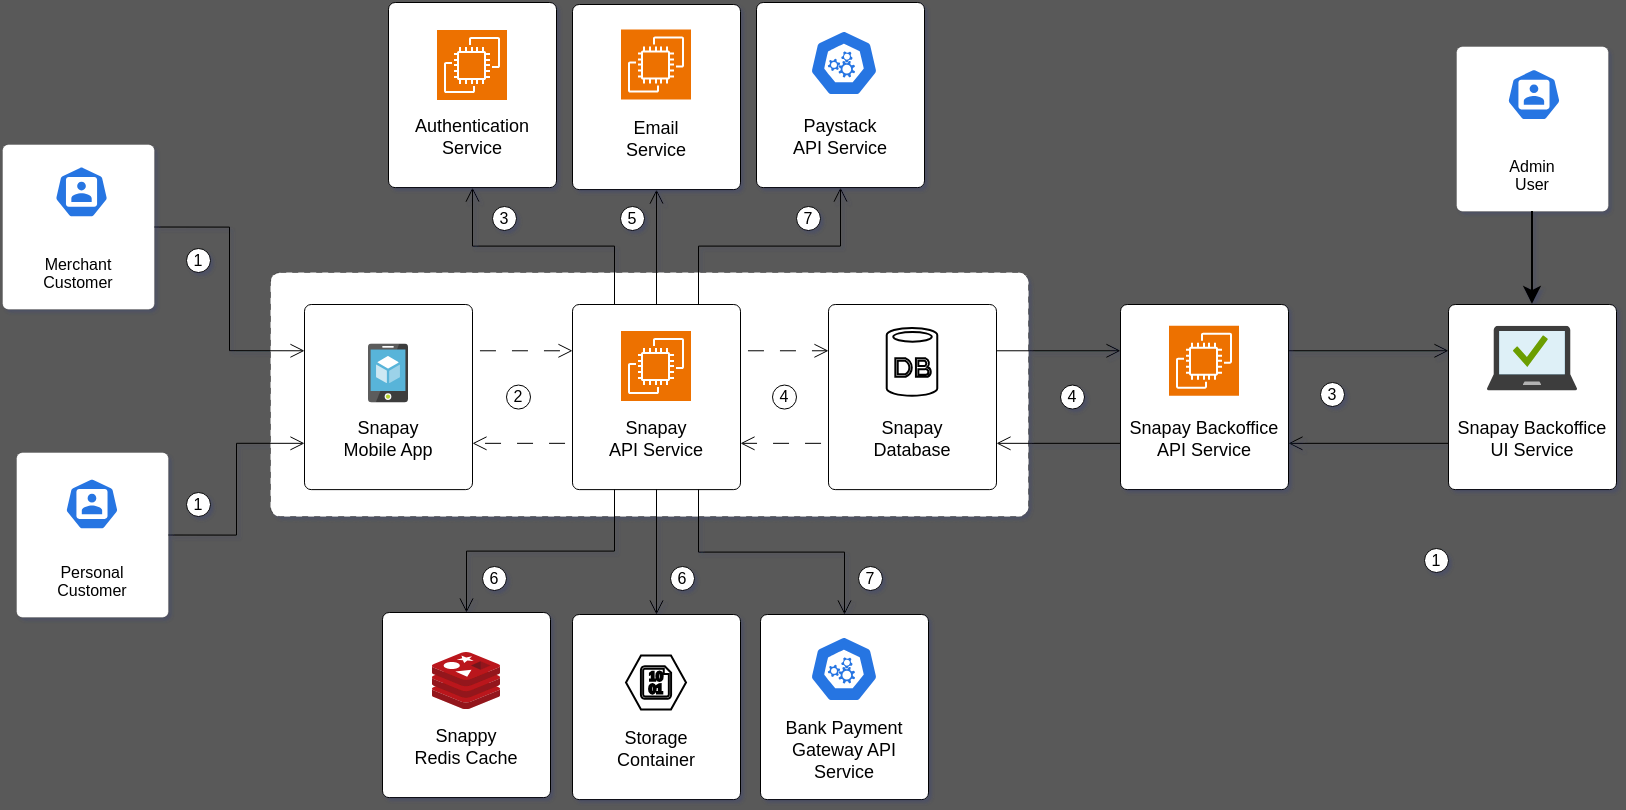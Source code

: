 <mxfile version="24.2.5" type="device">
  <diagram name="Page-1" id="y63bMe_YJlejWHdC6VuL">
    <mxGraphModel dx="787" dy="482" grid="0" gridSize="10" guides="1" tooltips="1" connect="1" arrows="1" fold="1" page="1" pageScale="1" pageWidth="1169" pageHeight="827" background="#595959" math="0" shadow="1">
      <root>
        <mxCell id="0" />
        <mxCell id="1" parent="0" />
        <mxCell id="48cEqnXPvh0Omz0v4jSy-29" value="" style="rounded=1;whiteSpace=wrap;html=1;strokeWidth=0.2;arcSize=4;dashed=1;fixDash=1;portConstraintRotation=0;allowArrows=1;container=0;collapsible=0;rotatable=1;treeFolding=0;treeMoving=0;enumerate=0;" parent="1" vertex="1">
          <mxGeometry x="422" y="259" width="379" height="122" as="geometry" />
        </mxCell>
        <mxCell id="48cEqnXPvh0Omz0v4jSy-4" value="" style="group;fillStyle=solid;" parent="1" vertex="1" connectable="0">
          <mxGeometry x="288" y="195" width="75.98" height="82.5" as="geometry" />
        </mxCell>
        <mxCell id="48cEqnXPvh0Omz0v4jSy-2" value="&lt;br&gt;&lt;br&gt;&lt;br&gt;&lt;br&gt;&lt;br&gt;Merchant&lt;br&gt;Customer" style="rounded=1;whiteSpace=wrap;html=1;fontSize=8;strokeWidth=0.1;imageWidth=24;arcSize=4;shadow=0;glass=0;" parent="48cEqnXPvh0Omz0v4jSy-4" vertex="1">
          <mxGeometry width="75.98" height="82.5" as="geometry" />
        </mxCell>
        <mxCell id="xJpj-T-V7SrNM7Lm3HIL-23" value="" style="aspect=fixed;sketch=0;html=1;dashed=0;whitespace=wrap;fillColor=#2875E2;strokeColor=#ffffff;points=[[0.005,0.63,0],[0.1,0.2,0],[0.9,0.2,0],[0.5,0,0],[0.995,0.63,0],[0.72,0.99,0],[0.5,1,0],[0.28,0.99,0]];shape=mxgraph.kubernetes.icon2;prIcon=user;hachureGap=4;jiggle=2;curveFitting=1;fontFamily=Architects Daughter;fontSource=https%3A%2F%2Ffonts.googleapis.com%2Fcss%3Ffamily%3DArchitects%2BDaughter;" vertex="1" parent="48cEqnXPvh0Omz0v4jSy-4">
          <mxGeometry x="26.26" y="11" width="27" height="25.92" as="geometry" />
        </mxCell>
        <mxCell id="48cEqnXPvh0Omz0v4jSy-7" value="" style="group;" parent="1" vertex="1" connectable="0">
          <mxGeometry x="295" y="349" width="75.98" height="82.5" as="geometry" />
        </mxCell>
        <mxCell id="48cEqnXPvh0Omz0v4jSy-5" value="&lt;br&gt;&lt;br&gt;&lt;br&gt;&lt;br&gt;&lt;br&gt;Personal&lt;br&gt;Customer" style="rounded=1;whiteSpace=wrap;html=1;fontSize=8;strokeWidth=0.1;imageWidth=24;arcSize=4;" parent="48cEqnXPvh0Omz0v4jSy-7" vertex="1">
          <mxGeometry width="75.98" height="82.5" as="geometry" />
        </mxCell>
        <mxCell id="xJpj-T-V7SrNM7Lm3HIL-24" value="" style="aspect=fixed;sketch=0;html=1;dashed=0;whitespace=wrap;fillColor=#2875E2;strokeColor=#ffffff;points=[[0.005,0.63,0],[0.1,0.2,0],[0.9,0.2,0],[0.5,0,0],[0.995,0.63,0],[0.72,0.99,0],[0.5,1,0],[0.28,0.99,0]];shape=mxgraph.kubernetes.icon2;prIcon=user;hachureGap=4;jiggle=2;curveFitting=1;fontFamily=Architects Daughter;fontSource=https%3A%2F%2Ffonts.googleapis.com%2Fcss%3Ffamily%3DArchitects%2BDaughter;" vertex="1" parent="48cEqnXPvh0Omz0v4jSy-7">
          <mxGeometry x="24.49" y="13.04" width="27" height="25.92" as="geometry" />
        </mxCell>
        <mxCell id="48cEqnXPvh0Omz0v4jSy-11" value="" style="group;" parent="1" vertex="1" connectable="0">
          <mxGeometry x="665" y="124" width="84" height="92.56" as="geometry" />
        </mxCell>
        <mxCell id="48cEqnXPvh0Omz0v4jSy-12" value="&lt;br style=&quot;font-size: 9px;&quot;&gt;&lt;br style=&quot;font-size: 9px;&quot;&gt;&lt;br style=&quot;font-size: 9px;&quot;&gt;&lt;br&gt;Paystack&lt;br&gt;API Service" style="rounded=1;whiteSpace=wrap;html=1;fontSize=9;strokeWidth=0.5;glass=0;arcSize=4;" parent="48cEqnXPvh0Omz0v4jSy-11" vertex="1">
          <mxGeometry width="84" height="92.56" as="geometry" />
        </mxCell>
        <mxCell id="xJpj-T-V7SrNM7Lm3HIL-19" value="" style="aspect=fixed;sketch=0;html=1;dashed=0;whitespace=wrap;fillColor=#2875E2;strokeColor=#ffffff;points=[[0.005,0.63,0],[0.1,0.2,0],[0.9,0.2,0],[0.5,0,0],[0.995,0.63,0],[0.72,0.99,0],[0.5,1,0],[0.28,0.99,0]];shape=mxgraph.kubernetes.icon2;prIcon=api;hachureGap=4;jiggle=2;curveFitting=1;fontFamily=Architects Daughter;fontSource=https%3A%2F%2Ffonts.googleapis.com%2Fcss%3Ffamily%3DArchitects%2BDaughter;" vertex="1" parent="48cEqnXPvh0Omz0v4jSy-11">
          <mxGeometry x="26.81" y="14" width="34.37" height="33" as="geometry" />
        </mxCell>
        <mxCell id="48cEqnXPvh0Omz0v4jSy-14" value="" style="group;" parent="1" vertex="1" connectable="0">
          <mxGeometry x="667" y="430" width="84" height="92.56" as="geometry" />
        </mxCell>
        <mxCell id="48cEqnXPvh0Omz0v4jSy-15" value="&lt;br style=&quot;font-size: 9px;&quot;&gt;&lt;br style=&quot;font-size: 9px;&quot;&gt;&lt;br style=&quot;font-size: 9px;&quot;&gt;&lt;br&gt;Bank Payment&lt;br&gt;Gateway API Service" style="rounded=1;whiteSpace=wrap;html=1;fontSize=9;strokeWidth=0.5;glass=0;arcSize=4;" parent="48cEqnXPvh0Omz0v4jSy-14" vertex="1">
          <mxGeometry width="84" height="92.56" as="geometry" />
        </mxCell>
        <mxCell id="xJpj-T-V7SrNM7Lm3HIL-17" value="" style="aspect=fixed;sketch=0;html=1;dashed=0;whitespace=wrap;fillColor=#2875E2;strokeColor=#ffffff;points=[[0.005,0.63,0],[0.1,0.2,0],[0.9,0.2,0],[0.5,0,0],[0.995,0.63,0],[0.72,0.99,0],[0.5,1,0],[0.28,0.99,0]];shape=mxgraph.kubernetes.icon2;prIcon=api;hachureGap=4;jiggle=2;curveFitting=1;fontFamily=Architects Daughter;fontSource=https%3A%2F%2Ffonts.googleapis.com%2Fcss%3Ffamily%3DArchitects%2BDaughter;" vertex="1" parent="48cEqnXPvh0Omz0v4jSy-14">
          <mxGeometry x="24.81" y="11" width="34.37" height="33" as="geometry" />
        </mxCell>
        <mxCell id="48cEqnXPvh0Omz0v4jSy-18" value="" style="group;" parent="1" vertex="1" connectable="0">
          <mxGeometry x="573" y="275" width="84" height="92.56" as="geometry" />
        </mxCell>
        <mxCell id="48cEqnXPvh0Omz0v4jSy-19" value="&lt;br style=&quot;font-size: 9px;&quot;&gt;&lt;br style=&quot;font-size: 9px;&quot;&gt;&lt;br style=&quot;font-size: 9px;&quot;&gt;&lt;br&gt;Snapay&lt;br&gt;API Service" style="rounded=1;whiteSpace=wrap;html=1;fontSize=9;strokeWidth=0.5;glass=0;arcSize=4;" parent="48cEqnXPvh0Omz0v4jSy-18" vertex="1">
          <mxGeometry width="84" height="92.56" as="geometry" />
        </mxCell>
        <mxCell id="xJpj-T-V7SrNM7Lm3HIL-3" value="" style="sketch=0;points=[[0,0,0],[0.25,0,0],[0.5,0,0],[0.75,0,0],[1,0,0],[0,1,0],[0.25,1,0],[0.5,1,0],[0.75,1,0],[1,1,0],[0,0.25,0],[0,0.5,0],[0,0.75,0],[1,0.25,0],[1,0.5,0],[1,0.75,0]];outlineConnect=0;fontColor=#232F3E;fillColor=#ED7100;strokeColor=#ffffff;dashed=0;verticalLabelPosition=bottom;verticalAlign=top;align=center;html=1;fontSize=12;fontStyle=0;aspect=fixed;shape=mxgraph.aws4.resourceIcon;resIcon=mxgraph.aws4.ec2;hachureGap=4;jiggle=2;curveFitting=1;fontFamily=Architects Daughter;fontSource=https%3A%2F%2Ffonts.googleapis.com%2Fcss%3Ffamily%3DArchitects%2BDaughter;" vertex="1" parent="48cEqnXPvh0Omz0v4jSy-18">
          <mxGeometry x="24.5" y="13.5" width="35" height="35" as="geometry" />
        </mxCell>
        <mxCell id="48cEqnXPvh0Omz0v4jSy-21" value="" style="group;" parent="1" vertex="1" connectable="0">
          <mxGeometry x="439" y="275" width="84" height="92.56" as="geometry" />
        </mxCell>
        <mxCell id="48cEqnXPvh0Omz0v4jSy-22" value="&lt;br style=&quot;font-size: 9px;&quot;&gt;&lt;br style=&quot;font-size: 9px;&quot;&gt;&lt;br style=&quot;font-size: 9px;&quot;&gt;&lt;br&gt;Snapay&lt;br&gt;Mobile App" style="rounded=1;whiteSpace=wrap;html=1;fontSize=9;strokeWidth=0.5;glass=0;arcSize=4;" parent="48cEqnXPvh0Omz0v4jSy-21" vertex="1">
          <mxGeometry width="84" height="92.56" as="geometry" />
        </mxCell>
        <mxCell id="48cEqnXPvh0Omz0v4jSy-26" value="" style="image;sketch=0;aspect=fixed;html=1;points=[];align=center;fontSize=12;image=img/lib/mscae/App_Service_Mobile_App.svg;" parent="48cEqnXPvh0Omz0v4jSy-21" vertex="1">
          <mxGeometry x="32" y="19.78" width="20" height="29.41" as="geometry" />
        </mxCell>
        <mxCell id="48cEqnXPvh0Omz0v4jSy-27" style="edgeStyle=orthogonalEdgeStyle;rounded=0;orthogonalLoop=1;jettySize=auto;html=1;exitX=1;exitY=0.5;exitDx=0;exitDy=0;entryX=0;entryY=0.25;entryDx=0;entryDy=0;strokeWidth=0.5;endArrow=open;endFill=0;" parent="1" source="48cEqnXPvh0Omz0v4jSy-2" target="48cEqnXPvh0Omz0v4jSy-22" edge="1">
          <mxGeometry relative="1" as="geometry" />
        </mxCell>
        <mxCell id="48cEqnXPvh0Omz0v4jSy-28" style="edgeStyle=orthogonalEdgeStyle;rounded=0;orthogonalLoop=1;jettySize=auto;html=1;exitX=1;exitY=0.5;exitDx=0;exitDy=0;entryX=0;entryY=0.75;entryDx=0;entryDy=0;strokeWidth=0.5;endArrow=open;endFill=0;" parent="1" source="48cEqnXPvh0Omz0v4jSy-5" target="48cEqnXPvh0Omz0v4jSy-22" edge="1">
          <mxGeometry relative="1" as="geometry" />
        </mxCell>
        <mxCell id="48cEqnXPvh0Omz0v4jSy-30" value="" style="group;" parent="1" vertex="1" connectable="0">
          <mxGeometry x="478" y="429" width="84" height="92.56" as="geometry" />
        </mxCell>
        <mxCell id="48cEqnXPvh0Omz0v4jSy-31" value="&lt;br style=&quot;font-size: 9px;&quot;&gt;&lt;br style=&quot;font-size: 9px;&quot;&gt;&lt;br style=&quot;font-size: 9px;&quot;&gt;&lt;br&gt;Snappy&lt;br&gt;Redis Cache" style="rounded=1;whiteSpace=wrap;html=1;fontSize=9;strokeWidth=0.5;glass=0;arcSize=4;" parent="48cEqnXPvh0Omz0v4jSy-30" vertex="1">
          <mxGeometry width="84" height="92.56" as="geometry" />
        </mxCell>
        <mxCell id="48cEqnXPvh0Omz0v4jSy-57" value="" style="image;sketch=0;aspect=fixed;html=1;points=[];align=center;fontSize=12;image=img/lib/mscae/Cache_Redis_Product.svg;" parent="48cEqnXPvh0Omz0v4jSy-30" vertex="1">
          <mxGeometry x="25" y="20" width="34" height="28.56" as="geometry" />
        </mxCell>
        <mxCell id="48cEqnXPvh0Omz0v4jSy-33" value="" style="group;" parent="1" vertex="1" connectable="0">
          <mxGeometry x="573" y="430" width="84" height="92.56" as="geometry" />
        </mxCell>
        <mxCell id="48cEqnXPvh0Omz0v4jSy-34" value="&lt;br style=&quot;font-size: 9px;&quot;&gt;&lt;br style=&quot;font-size: 9px;&quot;&gt;&lt;br style=&quot;font-size: 9px;&quot;&gt;&lt;br&gt;Storage&lt;br&gt;Container" style="rounded=1;whiteSpace=wrap;html=1;fontSize=9;strokeWidth=0.5;glass=0;arcSize=4;" parent="48cEqnXPvh0Omz0v4jSy-33" vertex="1">
          <mxGeometry width="84" height="92.56" as="geometry" />
        </mxCell>
        <mxCell id="48cEqnXPvh0Omz0v4jSy-36" value="" style="verticalLabelPosition=bottom;html=1;verticalAlign=top;align=center;shape=mxgraph.azure.storage_blob;" parent="48cEqnXPvh0Omz0v4jSy-33" vertex="1">
          <mxGeometry x="27" y="20.78" width="30" height="27" as="geometry" />
        </mxCell>
        <mxCell id="48cEqnXPvh0Omz0v4jSy-37" value="" style="group;" parent="1" vertex="1" connectable="0">
          <mxGeometry x="481" y="124" width="84" height="92.56" as="geometry" />
        </mxCell>
        <mxCell id="48cEqnXPvh0Omz0v4jSy-38" value="&lt;br style=&quot;font-size: 9px;&quot;&gt;&lt;br style=&quot;font-size: 9px;&quot;&gt;&lt;br style=&quot;font-size: 9px;&quot;&gt;&lt;br&gt;Authentication&lt;br&gt;Service" style="rounded=1;whiteSpace=wrap;html=1;fontSize=9;strokeWidth=0.5;glass=0;arcSize=4;" parent="48cEqnXPvh0Omz0v4jSy-37" vertex="1">
          <mxGeometry width="84" height="92.56" as="geometry" />
        </mxCell>
        <mxCell id="xJpj-T-V7SrNM7Lm3HIL-10" value="" style="sketch=0;points=[[0,0,0],[0.25,0,0],[0.5,0,0],[0.75,0,0],[1,0,0],[0,1,0],[0.25,1,0],[0.5,1,0],[0.75,1,0],[1,1,0],[0,0.25,0],[0,0.5,0],[0,0.75,0],[1,0.25,0],[1,0.5,0],[1,0.75,0]];outlineConnect=0;fontColor=#232F3E;fillColor=#ED7100;strokeColor=#ffffff;dashed=0;verticalLabelPosition=bottom;verticalAlign=top;align=center;html=1;fontSize=12;fontStyle=0;aspect=fixed;shape=mxgraph.aws4.resourceIcon;resIcon=mxgraph.aws4.ec2;hachureGap=4;jiggle=2;curveFitting=1;fontFamily=Architects Daughter;fontSource=https%3A%2F%2Ffonts.googleapis.com%2Fcss%3Ffamily%3DArchitects%2BDaughter;" vertex="1" parent="48cEqnXPvh0Omz0v4jSy-37">
          <mxGeometry x="24.5" y="14" width="35" height="35" as="geometry" />
        </mxCell>
        <mxCell id="48cEqnXPvh0Omz0v4jSy-41" value="" style="group;" parent="1" vertex="1" connectable="0">
          <mxGeometry x="573" y="125" width="84" height="92.56" as="geometry" />
        </mxCell>
        <mxCell id="48cEqnXPvh0Omz0v4jSy-42" value="&lt;br style=&quot;font-size: 9px;&quot;&gt;&lt;br style=&quot;font-size: 9px;&quot;&gt;&lt;br style=&quot;font-size: 9px;&quot;&gt;&lt;br&gt;Email &lt;br&gt;Service" style="rounded=1;whiteSpace=wrap;html=1;fontSize=9;strokeWidth=0.5;glass=0;arcSize=4;" parent="48cEqnXPvh0Omz0v4jSy-41" vertex="1">
          <mxGeometry width="84" height="92.56" as="geometry" />
        </mxCell>
        <mxCell id="xJpj-T-V7SrNM7Lm3HIL-9" value="" style="sketch=0;points=[[0,0,0],[0.25,0,0],[0.5,0,0],[0.75,0,0],[1,0,0],[0,1,0],[0.25,1,0],[0.5,1,0],[0.75,1,0],[1,1,0],[0,0.25,0],[0,0.5,0],[0,0.75,0],[1,0.25,0],[1,0.5,0],[1,0.75,0]];outlineConnect=0;fontColor=#232F3E;fillColor=#ED7100;strokeColor=#ffffff;dashed=0;verticalLabelPosition=bottom;verticalAlign=top;align=center;html=1;fontSize=12;fontStyle=0;aspect=fixed;shape=mxgraph.aws4.resourceIcon;resIcon=mxgraph.aws4.ec2;hachureGap=4;jiggle=2;curveFitting=1;fontFamily=Architects Daughter;fontSource=https%3A%2F%2Ffonts.googleapis.com%2Fcss%3Ffamily%3DArchitects%2BDaughter;" vertex="1" parent="48cEqnXPvh0Omz0v4jSy-41">
          <mxGeometry x="24.5" y="12.78" width="35" height="35" as="geometry" />
        </mxCell>
        <mxCell id="48cEqnXPvh0Omz0v4jSy-44" style="edgeStyle=orthogonalEdgeStyle;rounded=0;orthogonalLoop=1;jettySize=auto;html=1;exitX=0.25;exitY=0;exitDx=0;exitDy=0;entryX=0.5;entryY=1;entryDx=0;entryDy=0;strokeWidth=0.5;endArrow=open;endFill=0;" parent="1" source="48cEqnXPvh0Omz0v4jSy-19" target="48cEqnXPvh0Omz0v4jSy-38" edge="1">
          <mxGeometry relative="1" as="geometry" />
        </mxCell>
        <mxCell id="48cEqnXPvh0Omz0v4jSy-45" style="edgeStyle=orthogonalEdgeStyle;rounded=0;orthogonalLoop=1;jettySize=auto;html=1;exitX=0.5;exitY=0;exitDx=0;exitDy=0;entryX=0.5;entryY=1;entryDx=0;entryDy=0;strokeWidth=0.5;endArrow=open;endFill=0;" parent="1" source="48cEqnXPvh0Omz0v4jSy-19" target="48cEqnXPvh0Omz0v4jSy-42" edge="1">
          <mxGeometry relative="1" as="geometry" />
        </mxCell>
        <mxCell id="48cEqnXPvh0Omz0v4jSy-47" style="edgeStyle=orthogonalEdgeStyle;rounded=0;orthogonalLoop=1;jettySize=auto;html=1;exitX=0.75;exitY=0;exitDx=0;exitDy=0;entryX=0.5;entryY=1;entryDx=0;entryDy=0;strokeWidth=0.5;endArrow=open;endFill=0;" parent="1" source="48cEqnXPvh0Omz0v4jSy-19" target="48cEqnXPvh0Omz0v4jSy-12" edge="1">
          <mxGeometry relative="1" as="geometry" />
        </mxCell>
        <mxCell id="48cEqnXPvh0Omz0v4jSy-48" style="edgeStyle=orthogonalEdgeStyle;rounded=0;orthogonalLoop=1;jettySize=auto;html=1;exitX=1;exitY=0.25;exitDx=0;exitDy=0;entryX=0;entryY=0.25;entryDx=0;entryDy=0;strokeWidth=0.5;endArrow=open;endFill=0;flowAnimation=1;" parent="1" source="48cEqnXPvh0Omz0v4jSy-22" target="48cEqnXPvh0Omz0v4jSy-19" edge="1">
          <mxGeometry relative="1" as="geometry" />
        </mxCell>
        <mxCell id="48cEqnXPvh0Omz0v4jSy-49" style="edgeStyle=orthogonalEdgeStyle;rounded=0;orthogonalLoop=1;jettySize=auto;html=1;exitX=0;exitY=0.75;exitDx=0;exitDy=0;entryX=1;entryY=0.75;entryDx=0;entryDy=0;strokeWidth=0.5;endArrow=open;endFill=0;flowAnimation=1;" parent="1" source="48cEqnXPvh0Omz0v4jSy-19" target="48cEqnXPvh0Omz0v4jSy-22" edge="1">
          <mxGeometry relative="1" as="geometry" />
        </mxCell>
        <mxCell id="48cEqnXPvh0Omz0v4jSy-51" value="" style="group;" parent="1" vertex="1" connectable="0">
          <mxGeometry x="701" y="275" width="84" height="92.56" as="geometry" />
        </mxCell>
        <mxCell id="48cEqnXPvh0Omz0v4jSy-52" value="&lt;br style=&quot;font-size: 9px;&quot;&gt;&lt;br style=&quot;font-size: 9px;&quot;&gt;&lt;br style=&quot;font-size: 9px;&quot;&gt;&lt;br&gt;Snapay&lt;br&gt;Database" style="rounded=1;whiteSpace=wrap;html=1;fontSize=9;strokeWidth=0.5;glass=0;arcSize=4;" parent="48cEqnXPvh0Omz0v4jSy-51" vertex="1">
          <mxGeometry width="84" height="92.56" as="geometry" />
        </mxCell>
        <mxCell id="48cEqnXPvh0Omz0v4jSy-56" value="" style="verticalLabelPosition=bottom;html=1;verticalAlign=top;align=center;shape=mxgraph.azure.database;fontSize=8;" parent="48cEqnXPvh0Omz0v4jSy-51" vertex="1">
          <mxGeometry x="29.36" y="12" width="25.27" height="33.84" as="geometry" />
        </mxCell>
        <mxCell id="48cEqnXPvh0Omz0v4jSy-54" style="edgeStyle=orthogonalEdgeStyle;rounded=0;orthogonalLoop=1;jettySize=auto;html=1;exitX=1;exitY=0.25;exitDx=0;exitDy=0;entryX=0;entryY=0.25;entryDx=0;entryDy=0;strokeWidth=0.5;endArrow=open;endFill=0;flowAnimation=1;" parent="1" source="48cEqnXPvh0Omz0v4jSy-19" target="48cEqnXPvh0Omz0v4jSy-52" edge="1">
          <mxGeometry relative="1" as="geometry" />
        </mxCell>
        <mxCell id="48cEqnXPvh0Omz0v4jSy-55" style="edgeStyle=orthogonalEdgeStyle;rounded=0;orthogonalLoop=1;jettySize=auto;html=1;exitX=0;exitY=0.75;exitDx=0;exitDy=0;entryX=1;entryY=0.75;entryDx=0;entryDy=0;strokeWidth=0.5;endArrow=open;endFill=0;flowAnimation=1;" parent="1" source="48cEqnXPvh0Omz0v4jSy-52" target="48cEqnXPvh0Omz0v4jSy-19" edge="1">
          <mxGeometry relative="1" as="geometry" />
        </mxCell>
        <mxCell id="48cEqnXPvh0Omz0v4jSy-58" style="edgeStyle=orthogonalEdgeStyle;rounded=0;orthogonalLoop=1;jettySize=auto;html=1;exitX=0.25;exitY=1;exitDx=0;exitDy=0;entryX=0.5;entryY=0;entryDx=0;entryDy=0;strokeWidth=0.5;endArrow=open;endFill=0;" parent="1" source="48cEqnXPvh0Omz0v4jSy-19" target="48cEqnXPvh0Omz0v4jSy-31" edge="1">
          <mxGeometry relative="1" as="geometry" />
        </mxCell>
        <mxCell id="48cEqnXPvh0Omz0v4jSy-59" style="edgeStyle=orthogonalEdgeStyle;rounded=0;orthogonalLoop=1;jettySize=auto;html=1;exitX=0.5;exitY=1;exitDx=0;exitDy=0;entryX=0.5;entryY=0;entryDx=0;entryDy=0;strokeWidth=0.5;endArrow=open;endFill=0;" parent="1" source="48cEqnXPvh0Omz0v4jSy-19" target="48cEqnXPvh0Omz0v4jSy-34" edge="1">
          <mxGeometry relative="1" as="geometry" />
        </mxCell>
        <mxCell id="48cEqnXPvh0Omz0v4jSy-60" style="edgeStyle=orthogonalEdgeStyle;rounded=0;orthogonalLoop=1;jettySize=auto;html=1;exitX=0.75;exitY=1;exitDx=0;exitDy=0;entryX=0.5;entryY=0;entryDx=0;entryDy=0;strokeWidth=0.5;endArrow=open;endFill=0;" parent="1" source="48cEqnXPvh0Omz0v4jSy-19" target="48cEqnXPvh0Omz0v4jSy-15" edge="1">
          <mxGeometry relative="1" as="geometry" />
        </mxCell>
        <mxCell id="48cEqnXPvh0Omz0v4jSy-61" value="" style="group;" parent="1" vertex="1" connectable="0">
          <mxGeometry x="1016" y="146" width="75.98" height="82.5" as="geometry" />
        </mxCell>
        <mxCell id="48cEqnXPvh0Omz0v4jSy-62" value="&lt;br&gt;&lt;br&gt;&lt;br&gt;&lt;br&gt;&lt;br&gt;Admin&lt;br&gt;User" style="rounded=1;whiteSpace=wrap;html=1;fontSize=8;strokeWidth=0.1;imageWidth=24;arcSize=4;" parent="48cEqnXPvh0Omz0v4jSy-61" vertex="1">
          <mxGeometry x="-1" width="75.98" height="82.5" as="geometry" />
        </mxCell>
        <mxCell id="xJpj-T-V7SrNM7Lm3HIL-22" value="" style="aspect=fixed;sketch=0;html=1;dashed=0;whitespace=wrap;fillColor=#2875E2;strokeColor=#ffffff;points=[[0.005,0.63,0],[0.1,0.2,0],[0.9,0.2,0],[0.5,0,0],[0.995,0.63,0],[0.72,0.99,0],[0.5,1,0],[0.28,0.99,0]];shape=mxgraph.kubernetes.icon2;prIcon=user;hachureGap=4;jiggle=2;curveFitting=1;fontFamily=Architects Daughter;fontSource=https%3A%2F%2Ffonts.googleapis.com%2Fcss%3Ffamily%3DArchitects%2BDaughter;" vertex="1" parent="48cEqnXPvh0Omz0v4jSy-61">
          <mxGeometry x="24.49" y="11.32" width="27" height="25.92" as="geometry" />
        </mxCell>
        <mxCell id="48cEqnXPvh0Omz0v4jSy-64" value="" style="group;" parent="1" vertex="1" connectable="0">
          <mxGeometry x="1011" y="275" width="84" height="92.56" as="geometry" />
        </mxCell>
        <mxCell id="48cEqnXPvh0Omz0v4jSy-65" value="&lt;br style=&quot;font-size: 9px;&quot;&gt;&lt;br style=&quot;font-size: 9px;&quot;&gt;&lt;br style=&quot;font-size: 9px;&quot;&gt;&lt;br&gt;Snapay Backoffice&lt;br&gt;UI Service" style="rounded=1;whiteSpace=wrap;html=1;fontSize=9;strokeWidth=0.5;glass=0;arcSize=4;" parent="48cEqnXPvh0Omz0v4jSy-64" vertex="1">
          <mxGeometry width="84" height="92.56" as="geometry" />
        </mxCell>
        <mxCell id="xJpj-T-V7SrNM7Lm3HIL-16" value="" style="image;sketch=0;aspect=fixed;html=1;points=[];align=center;fontSize=12;image=img/lib/mscae/Managed_Desktop.svg;hachureGap=4;jiggle=2;curveFitting=1;fontFamily=Architects Daughter;fontSource=https%3A%2F%2Ffonts.googleapis.com%2Fcss%3Ffamily%3DArchitects%2BDaughter;" vertex="1" parent="48cEqnXPvh0Omz0v4jSy-64">
          <mxGeometry x="19.5" y="10.84" width="45" height="32.4" as="geometry" />
        </mxCell>
        <mxCell id="48cEqnXPvh0Omz0v4jSy-71" value="" style="group;" parent="1" vertex="1" connectable="0">
          <mxGeometry x="847" y="275" width="84" height="92.56" as="geometry" />
        </mxCell>
        <mxCell id="48cEqnXPvh0Omz0v4jSy-72" value="&lt;br style=&quot;font-size: 9px;&quot;&gt;&lt;br style=&quot;font-size: 9px;&quot;&gt;&lt;br style=&quot;font-size: 9px;&quot;&gt;&lt;br&gt;Snapay Backoffice&lt;br&gt;API Service" style="rounded=1;whiteSpace=wrap;html=1;fontSize=9;strokeWidth=0.5;glass=0;arcSize=4;" parent="48cEqnXPvh0Omz0v4jSy-71" vertex="1">
          <mxGeometry width="84" height="92.56" as="geometry" />
        </mxCell>
        <mxCell id="xJpj-T-V7SrNM7Lm3HIL-11" value="" style="sketch=0;points=[[0,0,0],[0.25,0,0],[0.5,0,0],[0.75,0,0],[1,0,0],[0,1,0],[0.25,1,0],[0.5,1,0],[0.75,1,0],[1,1,0],[0,0.25,0],[0,0.5,0],[0,0.75,0],[1,0.25,0],[1,0.5,0],[1,0.75,0]];outlineConnect=0;fontColor=#232F3E;fillColor=#ED7100;strokeColor=#ffffff;dashed=0;verticalLabelPosition=bottom;verticalAlign=top;align=center;html=1;fontSize=12;fontStyle=0;aspect=fixed;shape=mxgraph.aws4.resourceIcon;resIcon=mxgraph.aws4.ec2;hachureGap=4;jiggle=2;curveFitting=1;fontFamily=Architects Daughter;fontSource=https%3A%2F%2Ffonts.googleapis.com%2Fcss%3Ffamily%3DArchitects%2BDaughter;" vertex="1" parent="48cEqnXPvh0Omz0v4jSy-71">
          <mxGeometry x="24.5" y="10.84" width="35" height="35" as="geometry" />
        </mxCell>
        <mxCell id="48cEqnXPvh0Omz0v4jSy-74" style="edgeStyle=orthogonalEdgeStyle;rounded=0;orthogonalLoop=1;jettySize=auto;html=1;exitX=1;exitY=0.25;exitDx=0;exitDy=0;entryX=0;entryY=0.25;entryDx=0;entryDy=0;endArrow=open;endFill=0;strokeWidth=0.5;" parent="1" source="48cEqnXPvh0Omz0v4jSy-52" target="48cEqnXPvh0Omz0v4jSy-72" edge="1">
          <mxGeometry relative="1" as="geometry" />
        </mxCell>
        <mxCell id="48cEqnXPvh0Omz0v4jSy-75" style="edgeStyle=orthogonalEdgeStyle;rounded=0;orthogonalLoop=1;jettySize=auto;html=1;exitX=0;exitY=0.75;exitDx=0;exitDy=0;entryX=1;entryY=0.75;entryDx=0;entryDy=0;endArrow=open;endFill=0;strokeWidth=0.5;" parent="1" source="48cEqnXPvh0Omz0v4jSy-72" target="48cEqnXPvh0Omz0v4jSy-52" edge="1">
          <mxGeometry relative="1" as="geometry" />
        </mxCell>
        <mxCell id="48cEqnXPvh0Omz0v4jSy-76" style="edgeStyle=orthogonalEdgeStyle;rounded=0;orthogonalLoop=1;jettySize=auto;html=1;exitX=1;exitY=0.25;exitDx=0;exitDy=0;entryX=0;entryY=0.25;entryDx=0;entryDy=0;endArrow=open;endFill=0;strokeWidth=0.5;" parent="1" source="48cEqnXPvh0Omz0v4jSy-72" target="48cEqnXPvh0Omz0v4jSy-65" edge="1">
          <mxGeometry relative="1" as="geometry" />
        </mxCell>
        <mxCell id="48cEqnXPvh0Omz0v4jSy-77" style="edgeStyle=orthogonalEdgeStyle;rounded=0;orthogonalLoop=1;jettySize=auto;html=1;exitX=0;exitY=0.75;exitDx=0;exitDy=0;entryX=1;entryY=0.75;entryDx=0;entryDy=0;endArrow=open;endFill=0;strokeWidth=0.5;" parent="1" source="48cEqnXPvh0Omz0v4jSy-65" target="48cEqnXPvh0Omz0v4jSy-72" edge="1">
          <mxGeometry relative="1" as="geometry" />
        </mxCell>
        <mxCell id="48cEqnXPvh0Omz0v4jSy-81" value="1" style="ellipse;whiteSpace=wrap;html=1;aspect=fixed;fontSize=8;strokeWidth=0.5;" parent="1" vertex="1">
          <mxGeometry x="380" y="369" width="12" height="12" as="geometry" />
        </mxCell>
        <mxCell id="48cEqnXPvh0Omz0v4jSy-82" value="1" style="ellipse;whiteSpace=wrap;html=1;aspect=fixed;fontSize=8;strokeWidth=0.5;" parent="1" vertex="1">
          <mxGeometry x="380" y="247" width="12" height="12" as="geometry" />
        </mxCell>
        <mxCell id="48cEqnXPvh0Omz0v4jSy-83" value="2" style="ellipse;whiteSpace=wrap;html=1;aspect=fixed;fontSize=8;strokeWidth=0.5;" parent="1" vertex="1">
          <mxGeometry x="540" y="315.28" width="12" height="12" as="geometry" />
        </mxCell>
        <mxCell id="48cEqnXPvh0Omz0v4jSy-84" value="4" style="ellipse;whiteSpace=wrap;html=1;aspect=fixed;fontSize=8;strokeWidth=0.5;" parent="1" vertex="1">
          <mxGeometry x="673" y="315.28" width="12" height="12" as="geometry" />
        </mxCell>
        <mxCell id="48cEqnXPvh0Omz0v4jSy-85" value="7" style="ellipse;whiteSpace=wrap;html=1;aspect=fixed;fontSize=8;strokeWidth=0.5;" parent="1" vertex="1">
          <mxGeometry x="685" y="226.0" width="12" height="12" as="geometry" />
        </mxCell>
        <mxCell id="48cEqnXPvh0Omz0v4jSy-89" value="5" style="ellipse;whiteSpace=wrap;html=1;aspect=fixed;fontSize=8;strokeWidth=0.5;" parent="1" vertex="1">
          <mxGeometry x="597" y="226.0" width="12" height="12" as="geometry" />
        </mxCell>
        <mxCell id="48cEqnXPvh0Omz0v4jSy-90" value="3" style="ellipse;whiteSpace=wrap;html=1;aspect=fixed;fontSize=8;strokeWidth=0.5;" parent="1" vertex="1">
          <mxGeometry x="533" y="226.0" width="12" height="12" as="geometry" />
        </mxCell>
        <mxCell id="48cEqnXPvh0Omz0v4jSy-91" value="6" style="ellipse;whiteSpace=wrap;html=1;aspect=fixed;fontSize=8;strokeWidth=0.5;" parent="1" vertex="1">
          <mxGeometry x="528" y="406" width="12" height="12" as="geometry" />
        </mxCell>
        <mxCell id="48cEqnXPvh0Omz0v4jSy-92" value="6" style="ellipse;whiteSpace=wrap;html=1;aspect=fixed;fontSize=8;strokeWidth=0.5;" parent="1" vertex="1">
          <mxGeometry x="622" y="406" width="12" height="12" as="geometry" />
        </mxCell>
        <mxCell id="48cEqnXPvh0Omz0v4jSy-94" value="7" style="ellipse;whiteSpace=wrap;html=1;aspect=fixed;fontSize=8;strokeWidth=0.5;" parent="1" vertex="1">
          <mxGeometry x="716" y="406" width="12" height="12" as="geometry" />
        </mxCell>
        <mxCell id="48cEqnXPvh0Omz0v4jSy-96" value="1" style="ellipse;whiteSpace=wrap;html=1;aspect=fixed;fontSize=8;strokeWidth=0.5;" parent="1" vertex="1">
          <mxGeometry x="999" y="397" width="12" height="12" as="geometry" />
        </mxCell>
        <mxCell id="48cEqnXPvh0Omz0v4jSy-97" value="3" style="ellipse;whiteSpace=wrap;html=1;aspect=fixed;fontSize=8;strokeWidth=0.5;" parent="1" vertex="1">
          <mxGeometry x="947" y="314" width="12" height="12" as="geometry" />
        </mxCell>
        <mxCell id="48cEqnXPvh0Omz0v4jSy-98" value="4" style="ellipse;whiteSpace=wrap;html=1;aspect=fixed;fontSize=8;strokeWidth=0.5;" parent="1" vertex="1">
          <mxGeometry x="817" y="315.28" width="12" height="12" as="geometry" />
        </mxCell>
        <mxCell id="xJpj-T-V7SrNM7Lm3HIL-21" style="edgeStyle=orthogonalEdgeStyle;rounded=0;hachureGap=4;orthogonalLoop=1;jettySize=auto;html=1;entryX=0.5;entryY=0;entryDx=0;entryDy=0;fontFamily=Architects Daughter;fontSource=https%3A%2F%2Ffonts.googleapis.com%2Fcss%3Ffamily%3DArchitects%2BDaughter;" edge="1" parent="1" source="48cEqnXPvh0Omz0v4jSy-62" target="48cEqnXPvh0Omz0v4jSy-65">
          <mxGeometry relative="1" as="geometry" />
        </mxCell>
      </root>
    </mxGraphModel>
  </diagram>
</mxfile>
